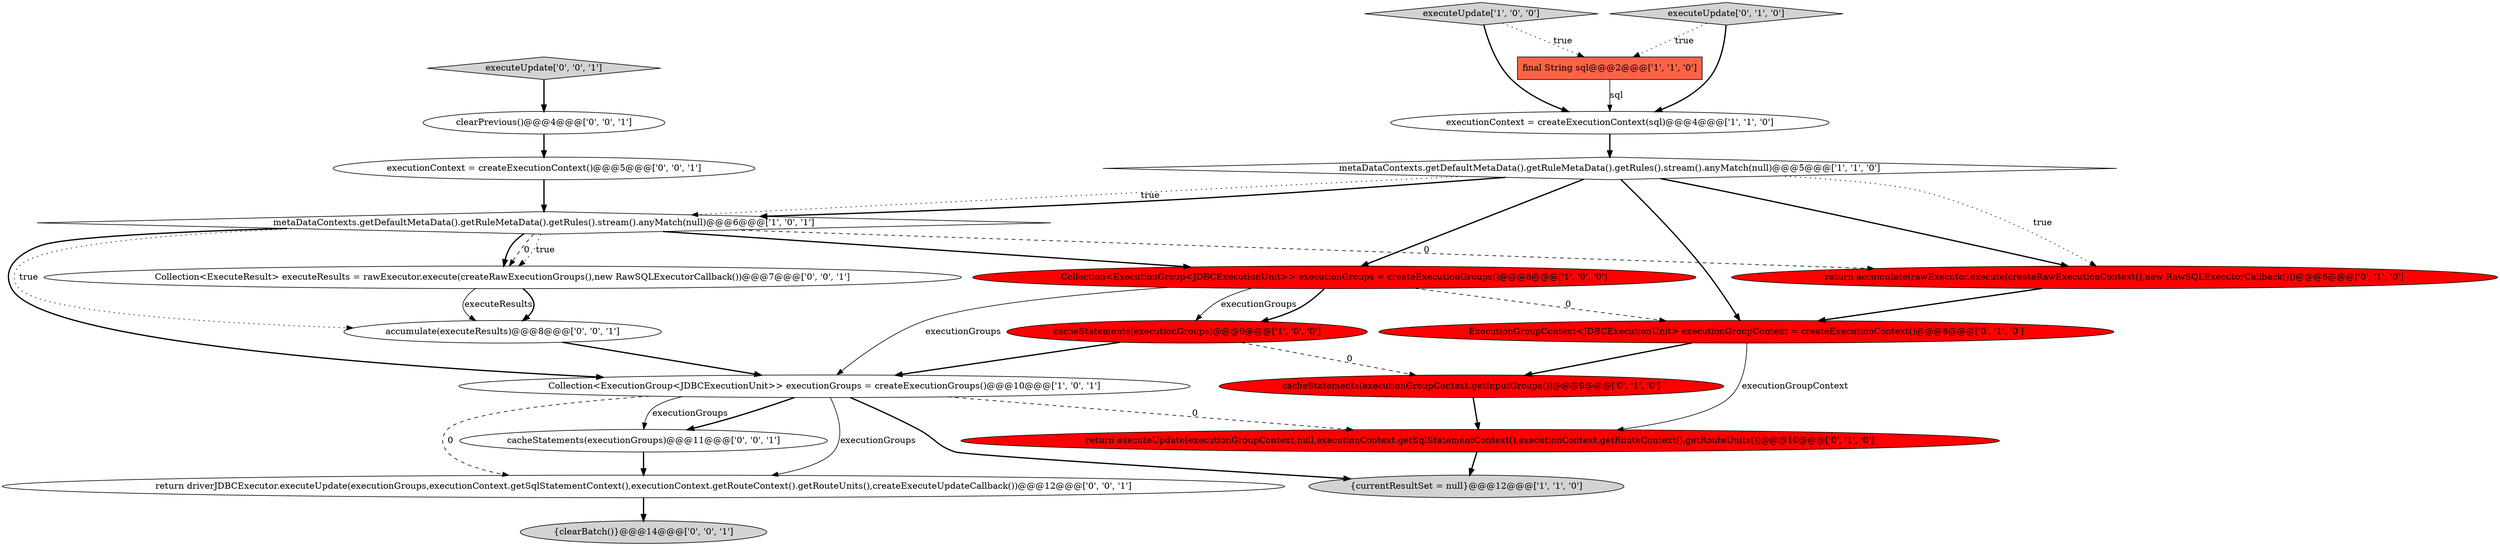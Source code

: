 digraph {
8 [style = filled, label = "executeUpdate['1', '0', '0']", fillcolor = lightgray, shape = diamond image = "AAA0AAABBB1BBB"];
12 [style = filled, label = "executeUpdate['0', '1', '0']", fillcolor = lightgray, shape = diamond image = "AAA0AAABBB2BBB"];
7 [style = filled, label = "final String sql@@@2@@@['1', '1', '0']", fillcolor = tomato, shape = box image = "AAA0AAABBB1BBB"];
16 [style = filled, label = "executeUpdate['0', '0', '1']", fillcolor = lightgray, shape = diamond image = "AAA0AAABBB3BBB"];
2 [style = filled, label = "Collection<ExecutionGroup<JDBCExecutionUnit>> executionGroups = createExecutionGroups()@@@8@@@['1', '0', '0']", fillcolor = red, shape = ellipse image = "AAA1AAABBB1BBB"];
21 [style = filled, label = "return driverJDBCExecutor.executeUpdate(executionGroups,executionContext.getSqlStatementContext(),executionContext.getRouteContext().getRouteUnits(),createExecuteUpdateCallback())@@@12@@@['0', '0', '1']", fillcolor = white, shape = ellipse image = "AAA0AAABBB3BBB"];
20 [style = filled, label = "Collection<ExecuteResult> executeResults = rawExecutor.execute(createRawExecutionGroups(),new RawSQLExecutorCallback())@@@7@@@['0', '0', '1']", fillcolor = white, shape = ellipse image = "AAA0AAABBB3BBB"];
18 [style = filled, label = "clearPrevious()@@@4@@@['0', '0', '1']", fillcolor = white, shape = ellipse image = "AAA0AAABBB3BBB"];
19 [style = filled, label = "accumulate(executeResults)@@@8@@@['0', '0', '1']", fillcolor = white, shape = ellipse image = "AAA0AAABBB3BBB"];
14 [style = filled, label = "cacheStatements(executionGroups)@@@11@@@['0', '0', '1']", fillcolor = white, shape = ellipse image = "AAA0AAABBB3BBB"];
5 [style = filled, label = "metaDataContexts.getDefaultMetaData().getRuleMetaData().getRules().stream().anyMatch(null)@@@5@@@['1', '1', '0']", fillcolor = white, shape = diamond image = "AAA0AAABBB1BBB"];
15 [style = filled, label = "{clearBatch()}@@@14@@@['0', '0', '1']", fillcolor = lightgray, shape = ellipse image = "AAA0AAABBB3BBB"];
13 [style = filled, label = "return accumulate(rawExecutor.execute(createRawExecutionContext(),new RawSQLExecutorCallback()))@@@6@@@['0', '1', '0']", fillcolor = red, shape = ellipse image = "AAA1AAABBB2BBB"];
4 [style = filled, label = "{currentResultSet = null}@@@12@@@['1', '1', '0']", fillcolor = lightgray, shape = ellipse image = "AAA0AAABBB1BBB"];
1 [style = filled, label = "metaDataContexts.getDefaultMetaData().getRuleMetaData().getRules().stream().anyMatch(null)@@@6@@@['1', '0', '1']", fillcolor = white, shape = diamond image = "AAA0AAABBB1BBB"];
17 [style = filled, label = "executionContext = createExecutionContext()@@@5@@@['0', '0', '1']", fillcolor = white, shape = ellipse image = "AAA0AAABBB3BBB"];
3 [style = filled, label = "Collection<ExecutionGroup<JDBCExecutionUnit>> executionGroups = createExecutionGroups()@@@10@@@['1', '0', '1']", fillcolor = white, shape = ellipse image = "AAA0AAABBB1BBB"];
0 [style = filled, label = "executionContext = createExecutionContext(sql)@@@4@@@['1', '1', '0']", fillcolor = white, shape = ellipse image = "AAA0AAABBB1BBB"];
9 [style = filled, label = "cacheStatements(executionGroupContext.getInputGroups())@@@9@@@['0', '1', '0']", fillcolor = red, shape = ellipse image = "AAA1AAABBB2BBB"];
10 [style = filled, label = "ExecutionGroupContext<JDBCExecutionUnit> executionGroupContext = createExecutionContext()@@@8@@@['0', '1', '0']", fillcolor = red, shape = ellipse image = "AAA1AAABBB2BBB"];
6 [style = filled, label = "cacheStatements(executionGroups)@@@9@@@['1', '0', '0']", fillcolor = red, shape = ellipse image = "AAA1AAABBB1BBB"];
11 [style = filled, label = "return executeUpdate(executionGroupContext,null,executionContext.getSqlStatementContext(),executionContext.getRouteContext().getRouteUnits())@@@10@@@['0', '1', '0']", fillcolor = red, shape = ellipse image = "AAA1AAABBB2BBB"];
2->6 [style = solid, label="executionGroups"];
13->10 [style = bold, label=""];
6->3 [style = bold, label=""];
5->10 [style = bold, label=""];
16->18 [style = bold, label=""];
9->11 [style = bold, label=""];
17->1 [style = bold, label=""];
3->21 [style = dashed, label="0"];
2->3 [style = solid, label="executionGroups"];
2->6 [style = bold, label=""];
21->15 [style = bold, label=""];
5->1 [style = dotted, label="true"];
11->4 [style = bold, label=""];
3->14 [style = bold, label=""];
6->9 [style = dashed, label="0"];
1->3 [style = bold, label=""];
18->17 [style = bold, label=""];
1->20 [style = bold, label=""];
8->7 [style = dotted, label="true"];
12->0 [style = bold, label=""];
3->4 [style = bold, label=""];
1->19 [style = dotted, label="true"];
10->11 [style = solid, label="executionGroupContext"];
3->21 [style = solid, label="executionGroups"];
2->10 [style = dashed, label="0"];
1->13 [style = dashed, label="0"];
8->0 [style = bold, label=""];
1->20 [style = dashed, label="0"];
3->14 [style = solid, label="executionGroups"];
5->1 [style = bold, label=""];
5->2 [style = bold, label=""];
5->13 [style = dotted, label="true"];
20->19 [style = solid, label="executeResults"];
5->13 [style = bold, label=""];
1->2 [style = bold, label=""];
10->9 [style = bold, label=""];
20->19 [style = bold, label=""];
12->7 [style = dotted, label="true"];
7->0 [style = solid, label="sql"];
19->3 [style = bold, label=""];
1->20 [style = dotted, label="true"];
14->21 [style = bold, label=""];
3->11 [style = dashed, label="0"];
0->5 [style = bold, label=""];
}
